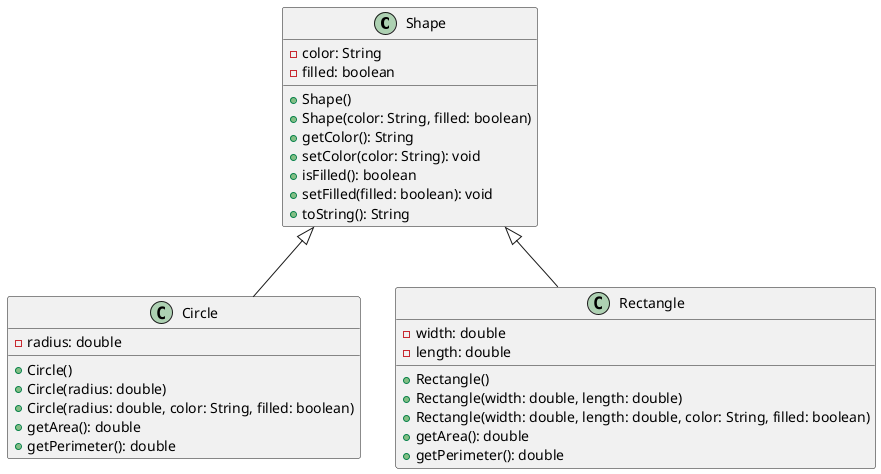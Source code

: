 @startuml

class Shape {
    - color: String
    - filled: boolean
    + Shape()
    + Shape(color: String, filled: boolean)
    + getColor(): String
    + setColor(color: String): void
    + isFilled(): boolean
    + setFilled(filled: boolean): void
    + toString(): String
}

class Circle {
    - radius: double
    + Circle()
    + Circle(radius: double)
    + Circle(radius: double, color: String, filled: boolean)
    + getArea(): double
    + getPerimeter(): double
}

class Rectangle {
    - width: double
    - length: double
    + Rectangle()
    + Rectangle(width: double, length: double)
    + Rectangle(width: double, length: double, color: String, filled: boolean)
    + getArea(): double
    + getPerimeter(): double
}

Shape <|-- Circle
Shape <|-- Rectangle

@enduml

